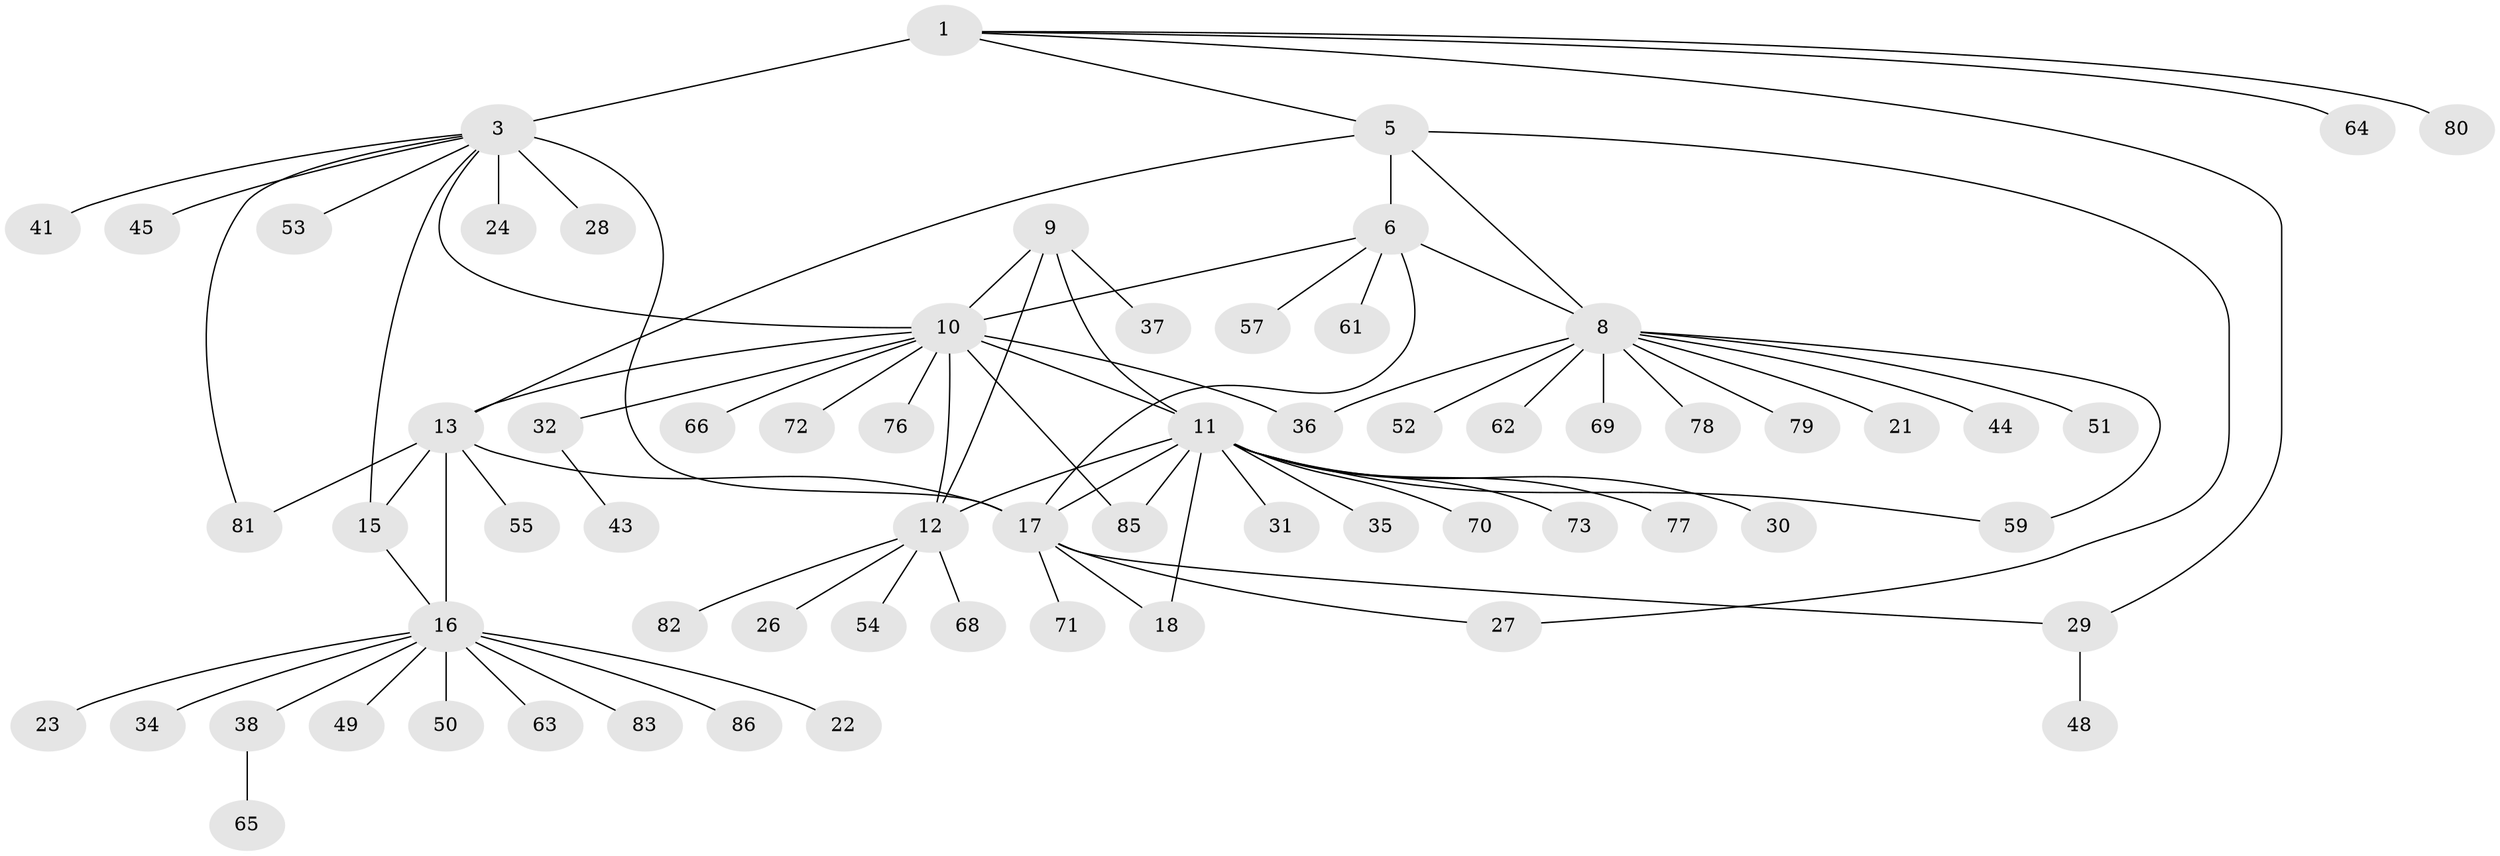 // Generated by graph-tools (version 1.1) at 2025/24/03/03/25 07:24:13]
// undirected, 66 vertices, 83 edges
graph export_dot {
graph [start="1"]
  node [color=gray90,style=filled];
  1 [super="+2"];
  3 [super="+4"];
  5;
  6 [super="+7"];
  8 [super="+39"];
  9;
  10 [super="+60"];
  11 [super="+19"];
  12 [super="+67"];
  13 [super="+14"];
  15;
  16 [super="+40"];
  17 [super="+20"];
  18;
  21;
  22;
  23;
  24 [super="+25"];
  26;
  27 [super="+56"];
  28 [super="+47"];
  29 [super="+33"];
  30;
  31 [super="+58"];
  32;
  34;
  35 [super="+74"];
  36;
  37 [super="+84"];
  38 [super="+42"];
  41 [super="+46"];
  43;
  44;
  45;
  48;
  49;
  50 [super="+75"];
  51;
  52;
  53;
  54;
  55;
  57;
  59;
  61;
  62;
  63;
  64;
  65;
  66;
  68;
  69;
  70;
  71;
  72;
  73;
  76;
  77;
  78;
  79;
  80;
  81;
  82;
  83;
  85;
  86;
  1 -- 3 [weight=4];
  1 -- 29;
  1 -- 64;
  1 -- 80;
  1 -- 5;
  3 -- 15;
  3 -- 41;
  3 -- 10;
  3 -- 45;
  3 -- 81;
  3 -- 53;
  3 -- 24;
  3 -- 28;
  3 -- 17;
  5 -- 6 [weight=2];
  5 -- 8;
  5 -- 27;
  5 -- 13;
  6 -- 8 [weight=2];
  6 -- 57;
  6 -- 17;
  6 -- 10;
  6 -- 61;
  8 -- 21;
  8 -- 36;
  8 -- 44;
  8 -- 51;
  8 -- 52;
  8 -- 59;
  8 -- 62;
  8 -- 69;
  8 -- 78;
  8 -- 79;
  9 -- 10;
  9 -- 11;
  9 -- 12;
  9 -- 37;
  10 -- 11 [weight=2];
  10 -- 12;
  10 -- 32;
  10 -- 36;
  10 -- 66;
  10 -- 72;
  10 -- 76;
  10 -- 85;
  10 -- 13;
  11 -- 12;
  11 -- 77;
  11 -- 35;
  11 -- 70;
  11 -- 73;
  11 -- 17 [weight=2];
  11 -- 18;
  11 -- 85;
  11 -- 59;
  11 -- 30;
  11 -- 31;
  12 -- 26;
  12 -- 54;
  12 -- 68;
  12 -- 82;
  13 -- 15 [weight=2];
  13 -- 16 [weight=2];
  13 -- 55;
  13 -- 17;
  13 -- 81;
  15 -- 16;
  16 -- 22;
  16 -- 23;
  16 -- 34;
  16 -- 38;
  16 -- 50;
  16 -- 63;
  16 -- 83;
  16 -- 86;
  16 -- 49;
  17 -- 18 [weight=2];
  17 -- 71;
  17 -- 27;
  17 -- 29;
  29 -- 48;
  32 -- 43;
  38 -- 65;
}
